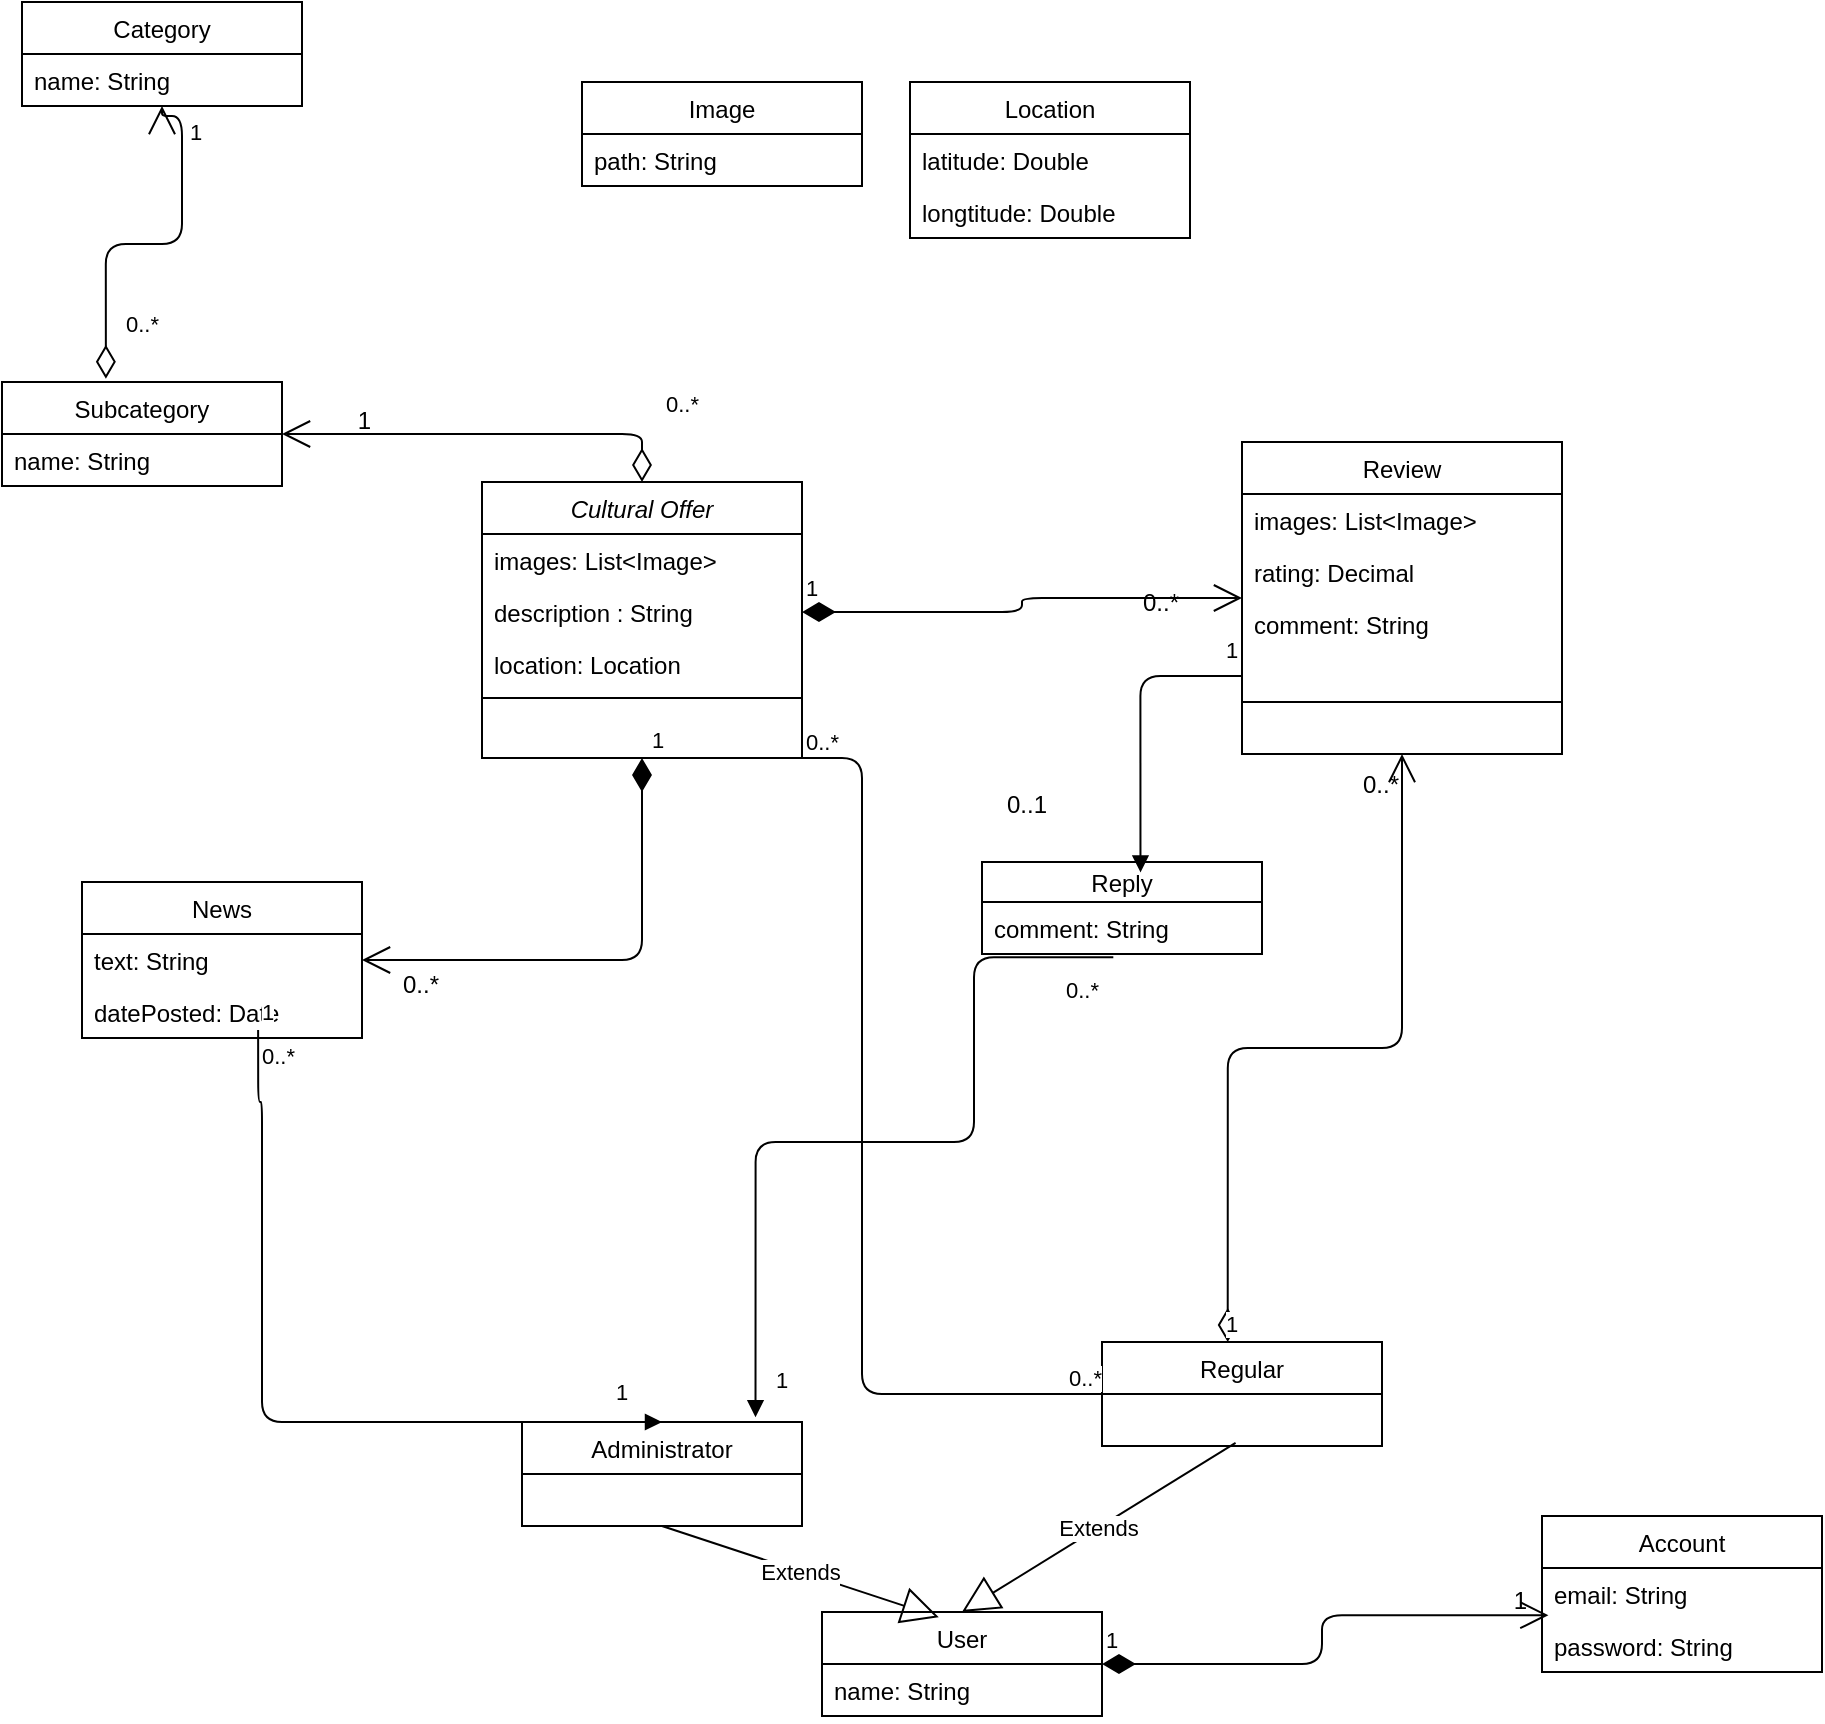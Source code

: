 <mxfile version="13.9.8" type="device"><diagram id="C5RBs43oDa-KdzZeNtuy" name="Page-1"><mxGraphModel dx="1483" dy="1952" grid="1" gridSize="10" guides="1" tooltips="1" connect="1" arrows="1" fold="1" page="1" pageScale="1" pageWidth="827" pageHeight="1169" math="0" shadow="0"><root><mxCell id="WIyWlLk6GJQsqaUBKTNV-0"/><mxCell id="WIyWlLk6GJQsqaUBKTNV-1" parent="WIyWlLk6GJQsqaUBKTNV-0"/><mxCell id="zkfFHV4jXpPFQw0GAbJ--0" value="Cultural Offer" style="swimlane;fontStyle=2;align=center;verticalAlign=top;childLayout=stackLayout;horizontal=1;startSize=26;horizontalStack=0;resizeParent=1;resizeLast=0;collapsible=1;marginBottom=0;rounded=0;shadow=0;strokeWidth=1;" parent="WIyWlLk6GJQsqaUBKTNV-1" vertex="1"><mxGeometry x="270" y="20" width="160" height="138" as="geometry"><mxRectangle x="230" y="140" width="160" height="26" as="alternateBounds"/></mxGeometry></mxCell><mxCell id="zkfFHV4jXpPFQw0GAbJ--3" value="images: List&lt;Image&gt;" style="text;align=left;verticalAlign=top;spacingLeft=4;spacingRight=4;overflow=hidden;rotatable=0;points=[[0,0.5],[1,0.5]];portConstraint=eastwest;rounded=0;shadow=0;html=0;" parent="zkfFHV4jXpPFQw0GAbJ--0" vertex="1"><mxGeometry y="26" width="160" height="26" as="geometry"/></mxCell><mxCell id="zkfFHV4jXpPFQw0GAbJ--1" value="description : String" style="text;align=left;verticalAlign=top;spacingLeft=4;spacingRight=4;overflow=hidden;rotatable=0;points=[[0,0.5],[1,0.5]];portConstraint=eastwest;" parent="zkfFHV4jXpPFQw0GAbJ--0" vertex="1"><mxGeometry y="52" width="160" height="26" as="geometry"/></mxCell><mxCell id="zkfFHV4jXpPFQw0GAbJ--5" value="location: Location" style="text;align=left;verticalAlign=top;spacingLeft=4;spacingRight=4;overflow=hidden;rotatable=0;points=[[0,0.5],[1,0.5]];portConstraint=eastwest;" parent="zkfFHV4jXpPFQw0GAbJ--0" vertex="1"><mxGeometry y="78" width="160" height="26" as="geometry"/></mxCell><mxCell id="zkfFHV4jXpPFQw0GAbJ--4" value="" style="line;html=1;strokeWidth=1;align=left;verticalAlign=middle;spacingTop=-1;spacingLeft=3;spacingRight=3;rotatable=0;labelPosition=right;points=[];portConstraint=eastwest;" parent="zkfFHV4jXpPFQw0GAbJ--0" vertex="1"><mxGeometry y="104" width="160" height="8" as="geometry"/></mxCell><mxCell id="zkfFHV4jXpPFQw0GAbJ--17" value="Review" style="swimlane;fontStyle=0;align=center;verticalAlign=top;childLayout=stackLayout;horizontal=1;startSize=26;horizontalStack=0;resizeParent=1;resizeLast=0;collapsible=1;marginBottom=0;rounded=0;shadow=0;strokeWidth=1;" parent="WIyWlLk6GJQsqaUBKTNV-1" vertex="1"><mxGeometry x="650" width="160" height="156" as="geometry"><mxRectangle x="550" y="140" width="160" height="26" as="alternateBounds"/></mxGeometry></mxCell><mxCell id="zkfFHV4jXpPFQw0GAbJ--19" value="images: List&lt;Image&gt;" style="text;align=left;verticalAlign=top;spacingLeft=4;spacingRight=4;overflow=hidden;rotatable=0;points=[[0,0.5],[1,0.5]];portConstraint=eastwest;rounded=0;shadow=0;html=0;" parent="zkfFHV4jXpPFQw0GAbJ--17" vertex="1"><mxGeometry y="26" width="160" height="26" as="geometry"/></mxCell><mxCell id="zkfFHV4jXpPFQw0GAbJ--20" value="rating: Decimal" style="text;align=left;verticalAlign=top;spacingLeft=4;spacingRight=4;overflow=hidden;rotatable=0;points=[[0,0.5],[1,0.5]];portConstraint=eastwest;rounded=0;shadow=0;html=0;" parent="zkfFHV4jXpPFQw0GAbJ--17" vertex="1"><mxGeometry y="52" width="160" height="26" as="geometry"/></mxCell><mxCell id="M5oPaxdz2sZe2TZAbHm1-54" value="comment: String" style="text;align=left;verticalAlign=top;spacingLeft=4;spacingRight=4;overflow=hidden;rotatable=0;points=[[0,0.5],[1,0.5]];portConstraint=eastwest;rounded=0;shadow=0;html=0;" vertex="1" parent="zkfFHV4jXpPFQw0GAbJ--17"><mxGeometry y="78" width="160" height="26" as="geometry"/></mxCell><mxCell id="zkfFHV4jXpPFQw0GAbJ--23" value="" style="line;html=1;strokeWidth=1;align=left;verticalAlign=middle;spacingTop=-1;spacingLeft=3;spacingRight=3;rotatable=0;labelPosition=right;points=[];portConstraint=eastwest;" parent="zkfFHV4jXpPFQw0GAbJ--17" vertex="1"><mxGeometry y="104" width="160" height="52" as="geometry"/></mxCell><mxCell id="zXrHfBSrUKKc3yBetieG-0" value="Location" style="swimlane;fontStyle=0;childLayout=stackLayout;horizontal=1;startSize=26;fillColor=none;horizontalStack=0;resizeParent=1;resizeParentMax=0;resizeLast=0;collapsible=1;marginBottom=0;" parent="WIyWlLk6GJQsqaUBKTNV-1" vertex="1"><mxGeometry x="484" y="-180" width="140" height="78" as="geometry"/></mxCell><mxCell id="zXrHfBSrUKKc3yBetieG-1" value="latitude: Double" style="text;strokeColor=none;fillColor=none;align=left;verticalAlign=top;spacingLeft=4;spacingRight=4;overflow=hidden;rotatable=0;points=[[0,0.5],[1,0.5]];portConstraint=eastwest;" parent="zXrHfBSrUKKc3yBetieG-0" vertex="1"><mxGeometry y="26" width="140" height="26" as="geometry"/></mxCell><mxCell id="zXrHfBSrUKKc3yBetieG-2" value="longtitude: Double" style="text;strokeColor=none;fillColor=none;align=left;verticalAlign=top;spacingLeft=4;spacingRight=4;overflow=hidden;rotatable=0;points=[[0,0.5],[1,0.5]];portConstraint=eastwest;" parent="zXrHfBSrUKKc3yBetieG-0" vertex="1"><mxGeometry y="52" width="140" height="26" as="geometry"/></mxCell><mxCell id="zXrHfBSrUKKc3yBetieG-4" value="Image" style="swimlane;fontStyle=0;childLayout=stackLayout;horizontal=1;startSize=26;fillColor=none;horizontalStack=0;resizeParent=1;resizeParentMax=0;resizeLast=0;collapsible=1;marginBottom=0;" parent="WIyWlLk6GJQsqaUBKTNV-1" vertex="1"><mxGeometry x="320" y="-180" width="140" height="52" as="geometry"/></mxCell><mxCell id="zXrHfBSrUKKc3yBetieG-5" value="path: String&#10;" style="text;strokeColor=none;fillColor=none;align=left;verticalAlign=top;spacingLeft=4;spacingRight=4;overflow=hidden;rotatable=0;points=[[0,0.5],[1,0.5]];portConstraint=eastwest;" parent="zXrHfBSrUKKc3yBetieG-4" vertex="1"><mxGeometry y="26" width="140" height="26" as="geometry"/></mxCell><mxCell id="M5oPaxdz2sZe2TZAbHm1-3" value="News" style="swimlane;fontStyle=0;childLayout=stackLayout;horizontal=1;startSize=26;fillColor=none;horizontalStack=0;resizeParent=1;resizeParentMax=0;resizeLast=0;collapsible=1;marginBottom=0;" vertex="1" parent="WIyWlLk6GJQsqaUBKTNV-1"><mxGeometry x="70" y="220" width="140" height="78" as="geometry"/></mxCell><mxCell id="M5oPaxdz2sZe2TZAbHm1-4" value="text: String" style="text;strokeColor=none;fillColor=none;align=left;verticalAlign=top;spacingLeft=4;spacingRight=4;overflow=hidden;rotatable=0;points=[[0,0.5],[1,0.5]];portConstraint=eastwest;" vertex="1" parent="M5oPaxdz2sZe2TZAbHm1-3"><mxGeometry y="26" width="140" height="26" as="geometry"/></mxCell><mxCell id="M5oPaxdz2sZe2TZAbHm1-6" value="datePosted: Date" style="text;strokeColor=none;fillColor=none;align=left;verticalAlign=top;spacingLeft=4;spacingRight=4;overflow=hidden;rotatable=0;points=[[0,0.5],[1,0.5]];portConstraint=eastwest;" vertex="1" parent="M5oPaxdz2sZe2TZAbHm1-3"><mxGeometry y="52" width="140" height="26" as="geometry"/></mxCell><mxCell id="M5oPaxdz2sZe2TZAbHm1-10" value="1" style="endArrow=open;html=1;endSize=12;startArrow=diamondThin;startSize=14;startFill=1;edgeStyle=orthogonalEdgeStyle;align=left;verticalAlign=bottom;exitX=0.5;exitY=1;exitDx=0;exitDy=0;" edge="1" parent="WIyWlLk6GJQsqaUBKTNV-1" source="zkfFHV4jXpPFQw0GAbJ--0" target="M5oPaxdz2sZe2TZAbHm1-4"><mxGeometry x="-1" y="3" relative="1" as="geometry"><mxPoint x="400" y="200" as="sourcePoint"/><mxPoint x="560" y="200" as="targetPoint"/><Array as="points"><mxPoint x="350" y="259"/></Array></mxGeometry></mxCell><mxCell id="M5oPaxdz2sZe2TZAbHm1-11" value="0..*" style="resizable=0;align=right;verticalAlign=bottom;labelBackgroundColor=none;fontSize=12;" connectable="0" vertex="1" parent="WIyWlLk6GJQsqaUBKTNV-1"><mxGeometry x="250" y="280" as="geometry"/></mxCell><mxCell id="M5oPaxdz2sZe2TZAbHm1-12" value="User" style="swimlane;fontStyle=0;childLayout=stackLayout;horizontal=1;startSize=26;fillColor=none;horizontalStack=0;resizeParent=1;resizeParentMax=0;resizeLast=0;collapsible=1;marginBottom=0;" vertex="1" parent="WIyWlLk6GJQsqaUBKTNV-1"><mxGeometry x="440" y="585" width="140" height="52" as="geometry"/></mxCell><mxCell id="M5oPaxdz2sZe2TZAbHm1-65" value="name: String" style="text;strokeColor=none;fillColor=none;align=left;verticalAlign=top;spacingLeft=4;spacingRight=4;overflow=hidden;rotatable=0;points=[[0,0.5],[1,0.5]];portConstraint=eastwest;" vertex="1" parent="M5oPaxdz2sZe2TZAbHm1-12"><mxGeometry y="26" width="140" height="26" as="geometry"/></mxCell><mxCell id="M5oPaxdz2sZe2TZAbHm1-16" value="Extends" style="endArrow=block;endSize=16;endFill=0;html=1;entryX=0.417;entryY=0.05;entryDx=0;entryDy=0;exitX=0.5;exitY=1;exitDx=0;exitDy=0;entryPerimeter=0;" edge="1" parent="WIyWlLk6GJQsqaUBKTNV-1" source="M5oPaxdz2sZe2TZAbHm1-30" target="M5oPaxdz2sZe2TZAbHm1-12"><mxGeometry width="160" relative="1" as="geometry"><mxPoint x="500" y="550" as="sourcePoint"/><mxPoint x="630" y="540" as="targetPoint"/></mxGeometry></mxCell><mxCell id="M5oPaxdz2sZe2TZAbHm1-17" value="Extends" style="endArrow=block;endSize=16;endFill=0;html=1;entryX=0.5;entryY=0;entryDx=0;entryDy=0;exitX=0.477;exitY=0.938;exitDx=0;exitDy=0;exitPerimeter=0;" edge="1" parent="WIyWlLk6GJQsqaUBKTNV-1" target="M5oPaxdz2sZe2TZAbHm1-12"><mxGeometry width="160" relative="1" as="geometry"><mxPoint x="646.78" y="500.388" as="sourcePoint"/><mxPoint x="630" y="480" as="targetPoint"/></mxGeometry></mxCell><mxCell id="M5oPaxdz2sZe2TZAbHm1-18" value="Account" style="swimlane;fontStyle=0;childLayout=stackLayout;horizontal=1;startSize=26;fillColor=none;horizontalStack=0;resizeParent=1;resizeParentMax=0;resizeLast=0;collapsible=1;marginBottom=0;" vertex="1" parent="WIyWlLk6GJQsqaUBKTNV-1"><mxGeometry x="800" y="537" width="140" height="78" as="geometry"/></mxCell><mxCell id="M5oPaxdz2sZe2TZAbHm1-19" value="email: String" style="text;strokeColor=none;fillColor=none;align=left;verticalAlign=top;spacingLeft=4;spacingRight=4;overflow=hidden;rotatable=0;points=[[0,0.5],[1,0.5]];portConstraint=eastwest;" vertex="1" parent="M5oPaxdz2sZe2TZAbHm1-18"><mxGeometry y="26" width="140" height="26" as="geometry"/></mxCell><mxCell id="M5oPaxdz2sZe2TZAbHm1-20" value="password: String&#10;" style="text;strokeColor=none;fillColor=none;align=left;verticalAlign=top;spacingLeft=4;spacingRight=4;overflow=hidden;rotatable=0;points=[[0,0.5],[1,0.5]];portConstraint=eastwest;" vertex="1" parent="M5oPaxdz2sZe2TZAbHm1-18"><mxGeometry y="52" width="140" height="26" as="geometry"/></mxCell><mxCell id="M5oPaxdz2sZe2TZAbHm1-25" value="1" style="endArrow=open;html=1;endSize=12;startArrow=diamondThin;startSize=14;startFill=1;edgeStyle=orthogonalEdgeStyle;align=left;verticalAlign=bottom;exitX=1;exitY=0.5;exitDx=0;exitDy=0;entryX=0;entryY=0.5;entryDx=0;entryDy=0;" edge="1" parent="WIyWlLk6GJQsqaUBKTNV-1" source="zkfFHV4jXpPFQw0GAbJ--1" target="zkfFHV4jXpPFQw0GAbJ--17"><mxGeometry x="-1" y="3" relative="1" as="geometry"><mxPoint x="450" y="80" as="sourcePoint"/><mxPoint x="540" y="100" as="targetPoint"/></mxGeometry></mxCell><mxCell id="M5oPaxdz2sZe2TZAbHm1-26" value="0..*" style="resizable=0;align=right;verticalAlign=bottom;labelBackgroundColor=none;fontSize=12;" connectable="0" vertex="1" parent="WIyWlLk6GJQsqaUBKTNV-1"><mxGeometry x="620" y="89" as="geometry"/></mxCell><mxCell id="M5oPaxdz2sZe2TZAbHm1-27" value="1" style="endArrow=open;html=1;endSize=12;startArrow=diamondThin;startSize=14;startFill=1;edgeStyle=orthogonalEdgeStyle;align=left;verticalAlign=bottom;entryX=0.023;entryY=0.908;entryDx=0;entryDy=0;entryPerimeter=0;exitX=1;exitY=0.5;exitDx=0;exitDy=0;" edge="1" parent="WIyWlLk6GJQsqaUBKTNV-1" source="M5oPaxdz2sZe2TZAbHm1-12" target="M5oPaxdz2sZe2TZAbHm1-19"><mxGeometry x="-1" y="3" relative="1" as="geometry"><mxPoint x="599.16" y="574.388" as="sourcePoint"/><mxPoint x="840" y="401.5" as="targetPoint"/></mxGeometry></mxCell><mxCell id="M5oPaxdz2sZe2TZAbHm1-29" value="1" style="resizable=0;align=right;verticalAlign=bottom;labelBackgroundColor=none;fontSize=12;" connectable="0" vertex="1" parent="WIyWlLk6GJQsqaUBKTNV-1"><mxGeometry x="840" y="402" as="geometry"><mxPoint x="-46" y="186" as="offset"/></mxGeometry></mxCell><mxCell id="M5oPaxdz2sZe2TZAbHm1-30" value="Administrator" style="swimlane;fontStyle=0;childLayout=stackLayout;horizontal=1;startSize=26;fillColor=none;horizontalStack=0;resizeParent=1;resizeParentMax=0;resizeLast=0;collapsible=1;marginBottom=0;" vertex="1" parent="WIyWlLk6GJQsqaUBKTNV-1"><mxGeometry x="290" y="490" width="140" height="52" as="geometry"/></mxCell><mxCell id="M5oPaxdz2sZe2TZAbHm1-34" value="Regular" style="swimlane;fontStyle=0;childLayout=stackLayout;horizontal=1;startSize=26;fillColor=none;horizontalStack=0;resizeParent=1;resizeParentMax=0;resizeLast=0;collapsible=1;marginBottom=0;" vertex="1" parent="WIyWlLk6GJQsqaUBKTNV-1"><mxGeometry x="580" y="450" width="140" height="52" as="geometry"/></mxCell><mxCell id="M5oPaxdz2sZe2TZAbHm1-39" value="1" style="endArrow=open;html=1;endSize=12;startArrow=diamondThin;startSize=14;startFill=0;edgeStyle=orthogonalEdgeStyle;align=left;verticalAlign=bottom;exitX=0.449;exitY=0;exitDx=0;exitDy=0;exitPerimeter=0;entryX=0.5;entryY=1;entryDx=0;entryDy=0;" edge="1" parent="WIyWlLk6GJQsqaUBKTNV-1" source="M5oPaxdz2sZe2TZAbHm1-34" target="zkfFHV4jXpPFQw0GAbJ--17"><mxGeometry x="-1" y="3" relative="1" as="geometry"><mxPoint x="610" y="280" as="sourcePoint"/><mxPoint x="770" y="280" as="targetPoint"/></mxGeometry></mxCell><mxCell id="M5oPaxdz2sZe2TZAbHm1-41" value="0..*" style="resizable=0;align=right;verticalAlign=bottom;labelBackgroundColor=none;fontSize=12;" connectable="0" vertex="1" parent="WIyWlLk6GJQsqaUBKTNV-1"><mxGeometry x="730" y="180" as="geometry"/></mxCell><mxCell id="M5oPaxdz2sZe2TZAbHm1-43" value="Reply" style="swimlane;fontStyle=0;childLayout=stackLayout;horizontal=1;startSize=20;fillColor=none;horizontalStack=0;resizeParent=1;resizeParentMax=0;resizeLast=0;collapsible=1;marginBottom=0;" vertex="1" parent="WIyWlLk6GJQsqaUBKTNV-1"><mxGeometry x="520" y="210" width="140" height="46" as="geometry"/></mxCell><mxCell id="M5oPaxdz2sZe2TZAbHm1-44" value="comment: String" style="text;strokeColor=none;fillColor=none;align=left;verticalAlign=top;spacingLeft=4;spacingRight=4;overflow=hidden;rotatable=0;points=[[0,0.5],[1,0.5]];portConstraint=eastwest;" vertex="1" parent="M5oPaxdz2sZe2TZAbHm1-43"><mxGeometry y="20" width="140" height="26" as="geometry"/></mxCell><mxCell id="M5oPaxdz2sZe2TZAbHm1-47" value="" style="endArrow=block;endFill=1;html=1;edgeStyle=orthogonalEdgeStyle;align=left;verticalAlign=top;exitX=0;exitY=0.75;exitDx=0;exitDy=0;entryX=0.566;entryY=0.113;entryDx=0;entryDy=0;entryPerimeter=0;" edge="1" parent="WIyWlLk6GJQsqaUBKTNV-1" source="zkfFHV4jXpPFQw0GAbJ--17" target="M5oPaxdz2sZe2TZAbHm1-43"><mxGeometry x="-1" relative="1" as="geometry"><mxPoint x="600" y="120" as="sourcePoint"/><mxPoint x="530" y="193" as="targetPoint"/></mxGeometry></mxCell><mxCell id="M5oPaxdz2sZe2TZAbHm1-48" value="1" style="edgeLabel;resizable=0;html=1;align=left;verticalAlign=bottom;" connectable="0" vertex="1" parent="M5oPaxdz2sZe2TZAbHm1-47"><mxGeometry x="-1" relative="1" as="geometry"><mxPoint x="-10" y="-5" as="offset"/></mxGeometry></mxCell><mxCell id="M5oPaxdz2sZe2TZAbHm1-49" value="0..1" style="resizable=0;align=right;verticalAlign=bottom;labelBackgroundColor=none;fontSize=12;" connectable="0" vertex="1" parent="WIyWlLk6GJQsqaUBKTNV-1"><mxGeometry x="554" y="190" as="geometry"/></mxCell><mxCell id="M5oPaxdz2sZe2TZAbHm1-58" value="" style="endArrow=block;endFill=1;html=1;edgeStyle=orthogonalEdgeStyle;align=left;verticalAlign=top;exitX=0.469;exitY=1.062;exitDx=0;exitDy=0;exitPerimeter=0;entryX=0.834;entryY=-0.046;entryDx=0;entryDy=0;entryPerimeter=0;" edge="1" parent="WIyWlLk6GJQsqaUBKTNV-1" source="M5oPaxdz2sZe2TZAbHm1-44" target="M5oPaxdz2sZe2TZAbHm1-30"><mxGeometry x="-1" relative="1" as="geometry"><mxPoint x="390" y="310" as="sourcePoint"/><mxPoint x="550" y="310" as="targetPoint"/><Array as="points"><mxPoint x="516" y="350"/><mxPoint x="407" y="350"/></Array></mxGeometry></mxCell><mxCell id="M5oPaxdz2sZe2TZAbHm1-59" value="0..*" style="edgeLabel;resizable=0;html=1;align=left;verticalAlign=bottom;" connectable="0" vertex="1" parent="M5oPaxdz2sZe2TZAbHm1-58"><mxGeometry x="-1" relative="1" as="geometry"><mxPoint x="-25.66" y="24.39" as="offset"/></mxGeometry></mxCell><mxCell id="M5oPaxdz2sZe2TZAbHm1-60" value="1" style="edgeLabel;resizable=0;html=1;align=left;verticalAlign=bottom;" connectable="0" vertex="1" parent="WIyWlLk6GJQsqaUBKTNV-1"><mxGeometry x="520" y="410.002" as="geometry"><mxPoint x="-105" y="67" as="offset"/></mxGeometry></mxCell><mxCell id="M5oPaxdz2sZe2TZAbHm1-61" value="0..*" style="endArrow=block;endFill=1;html=1;edgeStyle=orthogonalEdgeStyle;align=left;verticalAlign=top;entryX=0.5;entryY=0;entryDx=0;entryDy=0;exitX=0.629;exitY=0.846;exitDx=0;exitDy=0;exitPerimeter=0;" edge="1" parent="WIyWlLk6GJQsqaUBKTNV-1" source="M5oPaxdz2sZe2TZAbHm1-6" target="M5oPaxdz2sZe2TZAbHm1-30"><mxGeometry x="-1" relative="1" as="geometry"><mxPoint x="170" y="330" as="sourcePoint"/><mxPoint x="210" y="510" as="targetPoint"/><Array as="points"><mxPoint x="158" y="330"/><mxPoint x="160" y="330"/><mxPoint x="160" y="490"/></Array></mxGeometry></mxCell><mxCell id="M5oPaxdz2sZe2TZAbHm1-62" value="1" style="edgeLabel;resizable=0;html=1;align=left;verticalAlign=bottom;" connectable="0" vertex="1" parent="M5oPaxdz2sZe2TZAbHm1-61"><mxGeometry x="-1" relative="1" as="geometry"/></mxCell><mxCell id="M5oPaxdz2sZe2TZAbHm1-63" value="&lt;span style=&quot;color: rgb(0, 0, 0); font-family: helvetica; font-size: 11px; font-style: normal; font-weight: 400; letter-spacing: normal; text-align: left; text-indent: 0px; text-transform: none; word-spacing: 0px; background-color: rgb(255, 255, 255); display: inline; float: none;&quot;&gt;1&lt;/span&gt;" style="text;whiteSpace=wrap;html=1;" vertex="1" parent="WIyWlLk6GJQsqaUBKTNV-1"><mxGeometry x="335" y="461" width="30" height="30" as="geometry"/></mxCell><mxCell id="M5oPaxdz2sZe2TZAbHm1-68" value="Category" style="swimlane;fontStyle=0;childLayout=stackLayout;horizontal=1;startSize=26;fillColor=none;horizontalStack=0;resizeParent=1;resizeParentMax=0;resizeLast=0;collapsible=1;marginBottom=0;" vertex="1" parent="WIyWlLk6GJQsqaUBKTNV-1"><mxGeometry x="40" y="-220" width="140" height="52" as="geometry"/></mxCell><mxCell id="M5oPaxdz2sZe2TZAbHm1-69" value="name: String" style="text;strokeColor=none;fillColor=none;align=left;verticalAlign=top;spacingLeft=4;spacingRight=4;overflow=hidden;rotatable=0;points=[[0,0.5],[1,0.5]];portConstraint=eastwest;" vertex="1" parent="M5oPaxdz2sZe2TZAbHm1-68"><mxGeometry y="26" width="140" height="26" as="geometry"/></mxCell><mxCell id="M5oPaxdz2sZe2TZAbHm1-72" value="Subcategory" style="swimlane;fontStyle=0;childLayout=stackLayout;horizontal=1;startSize=26;fillColor=none;horizontalStack=0;resizeParent=1;resizeParentMax=0;resizeLast=0;collapsible=1;marginBottom=0;" vertex="1" parent="WIyWlLk6GJQsqaUBKTNV-1"><mxGeometry x="30" y="-30" width="140" height="52" as="geometry"/></mxCell><mxCell id="M5oPaxdz2sZe2TZAbHm1-73" value="name: String" style="text;strokeColor=none;fillColor=none;align=left;verticalAlign=top;spacingLeft=4;spacingRight=4;overflow=hidden;rotatable=0;points=[[0,0.5],[1,0.5]];portConstraint=eastwest;" vertex="1" parent="M5oPaxdz2sZe2TZAbHm1-72"><mxGeometry y="26" width="140" height="26" as="geometry"/></mxCell><mxCell id="M5oPaxdz2sZe2TZAbHm1-76" value="0..*" style="endArrow=open;html=1;endSize=12;startArrow=diamondThin;startSize=14;startFill=0;edgeStyle=orthogonalEdgeStyle;align=left;verticalAlign=bottom;exitX=0.5;exitY=0;exitDx=0;exitDy=0;entryX=1;entryY=0.5;entryDx=0;entryDy=0;" edge="1" parent="WIyWlLk6GJQsqaUBKTNV-1" source="zkfFHV4jXpPFQw0GAbJ--0" target="M5oPaxdz2sZe2TZAbHm1-72"><mxGeometry x="-0.765" y="-12" relative="1" as="geometry"><mxPoint x="240" y="-80" as="sourcePoint"/><mxPoint x="230" y="-30" as="targetPoint"/><mxPoint x="10" y="6" as="offset"/></mxGeometry></mxCell><mxCell id="M5oPaxdz2sZe2TZAbHm1-77" value="0..*" style="endArrow=open;html=1;endSize=12;startArrow=diamondThin;startSize=14;startFill=0;edgeStyle=orthogonalEdgeStyle;align=left;verticalAlign=bottom;exitX=0.371;exitY=-0.031;exitDx=0;exitDy=0;exitPerimeter=0;" edge="1" parent="WIyWlLk6GJQsqaUBKTNV-1" source="M5oPaxdz2sZe2TZAbHm1-72" target="M5oPaxdz2sZe2TZAbHm1-69"><mxGeometry x="-0.801" y="-8" relative="1" as="geometry"><mxPoint x="60" y="-70" as="sourcePoint"/><mxPoint x="220" y="-70" as="targetPoint"/><Array as="points"><mxPoint x="82" y="-99"/><mxPoint x="120" y="-99"/><mxPoint x="120" y="-163"/><mxPoint x="110" y="-163"/></Array><mxPoint as="offset"/></mxGeometry></mxCell><mxCell id="M5oPaxdz2sZe2TZAbHm1-79" value="1" style="resizable=0;align=right;verticalAlign=bottom;labelBackgroundColor=none;fontSize=12;" connectable="0" vertex="1" parent="WIyWlLk6GJQsqaUBKTNV-1"><mxGeometry x="220" y="60" as="geometry"><mxPoint x="-4" y="-62" as="offset"/></mxGeometry></mxCell><mxCell id="M5oPaxdz2sZe2TZAbHm1-80" value="1" style="edgeLabel;resizable=0;html=1;align=left;verticalAlign=bottom;" connectable="0" vertex="1" parent="WIyWlLk6GJQsqaUBKTNV-1"><mxGeometry x="500" y="282.002" as="geometry"><mxPoint x="-378" y="-429" as="offset"/></mxGeometry></mxCell><mxCell id="M5oPaxdz2sZe2TZAbHm1-84" value="" style="endArrow=none;html=1;edgeStyle=orthogonalEdgeStyle;entryX=0;entryY=0.5;entryDx=0;entryDy=0;exitX=1;exitY=1;exitDx=0;exitDy=0;" edge="1" parent="WIyWlLk6GJQsqaUBKTNV-1" source="zkfFHV4jXpPFQw0GAbJ--0" target="M5oPaxdz2sZe2TZAbHm1-34"><mxGeometry relative="1" as="geometry"><mxPoint x="390" y="180" as="sourcePoint"/><mxPoint x="590" y="400" as="targetPoint"/><Array as="points"><mxPoint x="460" y="158"/><mxPoint x="460" y="476"/></Array></mxGeometry></mxCell><mxCell id="M5oPaxdz2sZe2TZAbHm1-85" value="0..*" style="edgeLabel;resizable=0;html=1;align=left;verticalAlign=bottom;" connectable="0" vertex="1" parent="M5oPaxdz2sZe2TZAbHm1-84"><mxGeometry x="-1" relative="1" as="geometry"/></mxCell><mxCell id="M5oPaxdz2sZe2TZAbHm1-86" value="0..*" style="edgeLabel;resizable=0;html=1;align=right;verticalAlign=bottom;" connectable="0" vertex="1" parent="M5oPaxdz2sZe2TZAbHm1-84"><mxGeometry x="1" relative="1" as="geometry"/></mxCell></root></mxGraphModel></diagram></mxfile>
